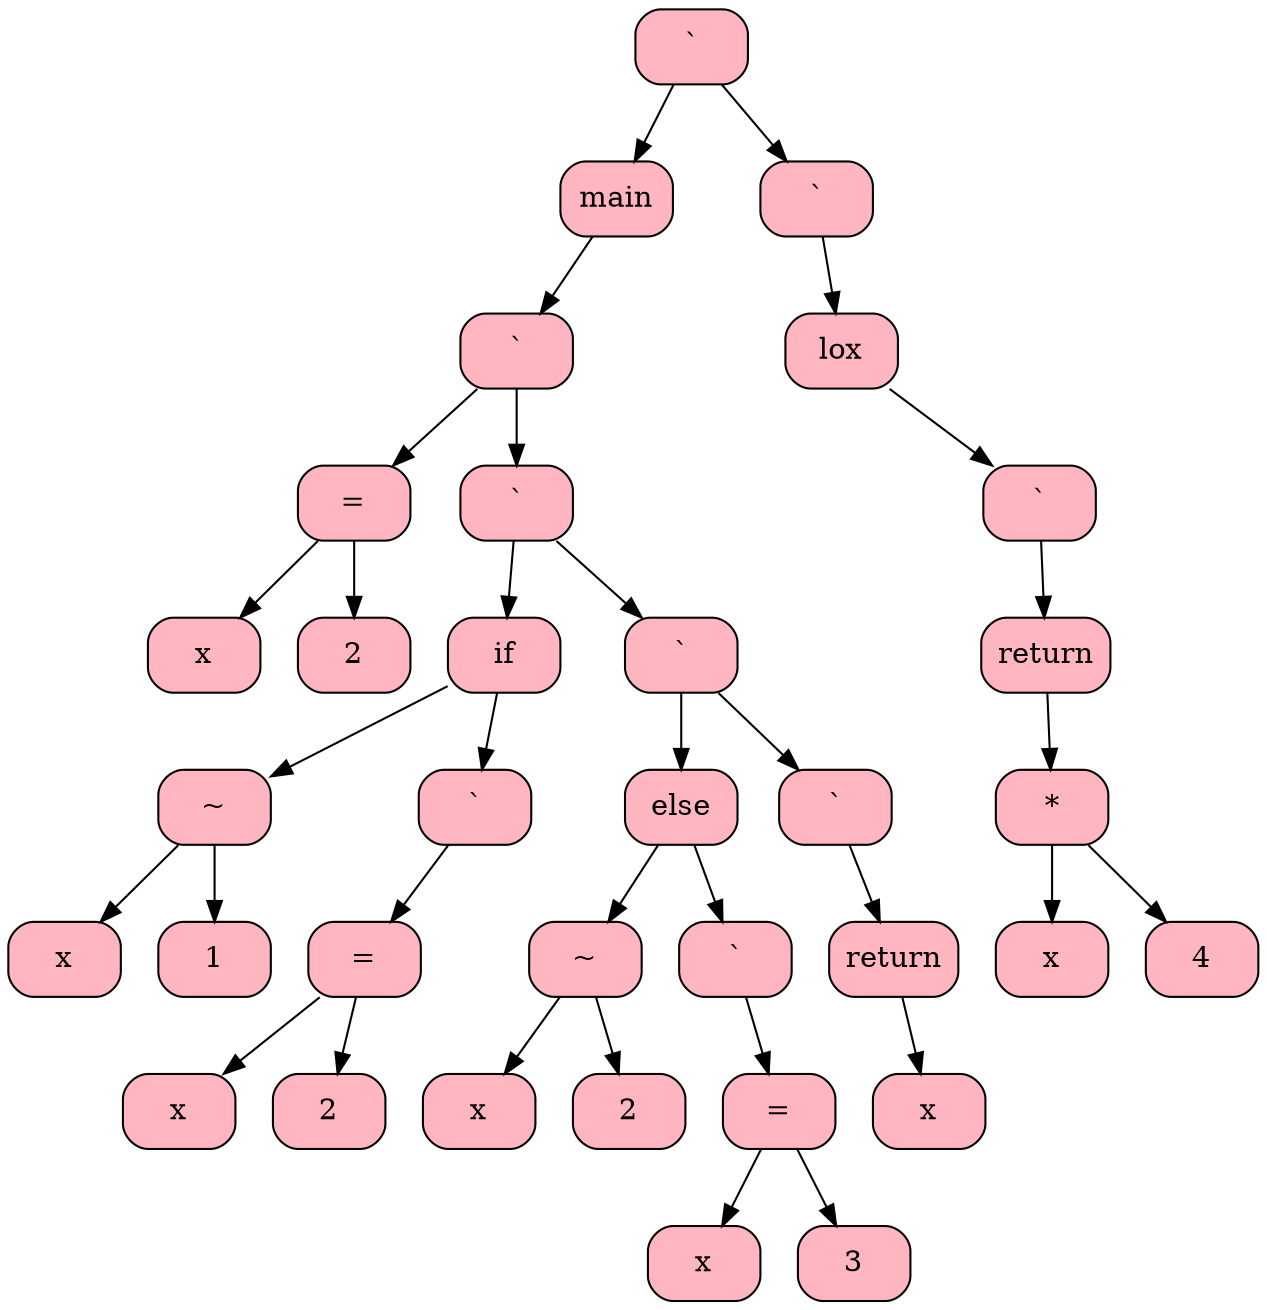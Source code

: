 digraph G { 
node [shape = record];
 "001F86F8"  "001F86F8" [shape = Mrecord, style = filled, fillcolor = lightpink  label = "` "];
"001F86F8" -> "001F1628" 
 "001F86F8" -> "001F8788" 
 "001F1628" [shape = Mrecord, style = filled, fillcolor = lightpink  label = "main "];

 "001F1628" -> "001F8668" 
 "001F8668" [shape = Mrecord, style = filled, fillcolor = lightpink  label = "` "];
"001F8668" -> "001F1900" 
 "001F8668" -> "001F8620" 
 "001F1900" [shape = Mrecord, style = filled, fillcolor = lightpink  label = "= "];
"001F1900" -> "001F18D0" 
 "001F1900" -> "001F18E8" 
 "001F18D0" [shape = Mrecord, style = filled, fillcolor = lightpink  label = "x "];
 "001F18E8" [shape = Mrecord, style = filled, fillcolor = lightpink  label = "2 "];
 "001F8620" [shape = Mrecord, style = filled, fillcolor = lightpink  label = "` "];
"001F8620" -> "001F0538" 
 "001F8620" -> "001F8638" 
 "001F0538" [shape = Mrecord, style = filled, fillcolor = lightpink  label = "if "];
"001F0538" -> "001F04C0" 
 "001F0538" -> "001F0520" 
 "001F04C0" [shape = Mrecord, style = filled, fillcolor = lightpink  label = "~ "];
"001F04C0" -> "001F1918" 
 "001F04C0" -> "001F1930" 
 "001F1918" [shape = Mrecord, style = filled, fillcolor = lightpink  label = "x "];
 "001F1930" [shape = Mrecord, style = filled, fillcolor = lightpink  label = "1 "];
 "001F0520" [shape = Mrecord, style = filled, fillcolor = lightpink  label = "` "];
"001F0520" -> "001F0508"  "001F0508" [shape = Mrecord, style = filled, fillcolor = lightpink  label = "= "];
"001F0508" -> "001F04D8" 
 "001F0508" -> "001F04F0" 
 "001F04D8" [shape = Mrecord, style = filled, fillcolor = lightpink  label = "x "];
 "001F04F0" [shape = Mrecord, style = filled, fillcolor = lightpink  label = "2 "];
 "001F8638" [shape = Mrecord, style = filled, fillcolor = lightpink  label = "` "];
"001F8638" -> "001F87D0" 
 "001F8638" -> "001F8650" 
 "001F87D0" [shape = Mrecord, style = filled, fillcolor = lightpink  label = "else "];
"001F87D0" -> "001F0580" 
 "001F87D0" -> "001F8728" 
 "001F0580" [shape = Mrecord, style = filled, fillcolor = lightpink  label = "~ "];
"001F0580" -> "001F0550" 
 "001F0580" -> "001F0568" 
 "001F0550" [shape = Mrecord, style = filled, fillcolor = lightpink  label = "x "];
 "001F0568" [shape = Mrecord, style = filled, fillcolor = lightpink  label = "2 "];
 "001F8728" [shape = Mrecord, style = filled, fillcolor = lightpink  label = "` "];
"001F8728" -> "001F86B0"  "001F86B0" [shape = Mrecord, style = filled, fillcolor = lightpink  label = "= "];
"001F86B0" -> "001F8710" 
 "001F86B0" -> "001F87A0" 
 "001F8710" [shape = Mrecord, style = filled, fillcolor = lightpink  label = "x "];
 "001F87A0" [shape = Mrecord, style = filled, fillcolor = lightpink  label = "3 "];
 "001F8650" [shape = Mrecord, style = filled, fillcolor = lightpink  label = "` "];
"001F8650" -> "001F8740"  "001F8740" [shape = Mrecord, style = filled, fillcolor = lightpink  label = "return "];
"001F8740" -> "001F8608"  "001F8608" [shape = Mrecord, style = filled, fillcolor = lightpink  label = "x "];
 "001F8788" [shape = Mrecord, style = filled, fillcolor = lightpink  label = "` "];
"001F8788" -> "001F8698"  "001F8698" [shape = Mrecord, style = filled, fillcolor = lightpink  label = "lox "];

 "001F8698" -> "001F86E0" 
 "001F86E0" [shape = Mrecord, style = filled, fillcolor = lightpink  label = "` "];
"001F86E0" -> "001F86C8"  "001F86C8" [shape = Mrecord, style = filled, fillcolor = lightpink  label = "return "];
"001F86C8" -> "001F8770"  "001F8770" [shape = Mrecord, style = filled, fillcolor = lightpink  label = "* "];
"001F8770" -> "001F87B8" 
 "001F8770" -> "001F8680" 
 "001F87B8" [shape = Mrecord, style = filled, fillcolor = lightpink  label = "x "];
 "001F8680" [shape = Mrecord, style = filled, fillcolor = lightpink  label = "4 "];
}
